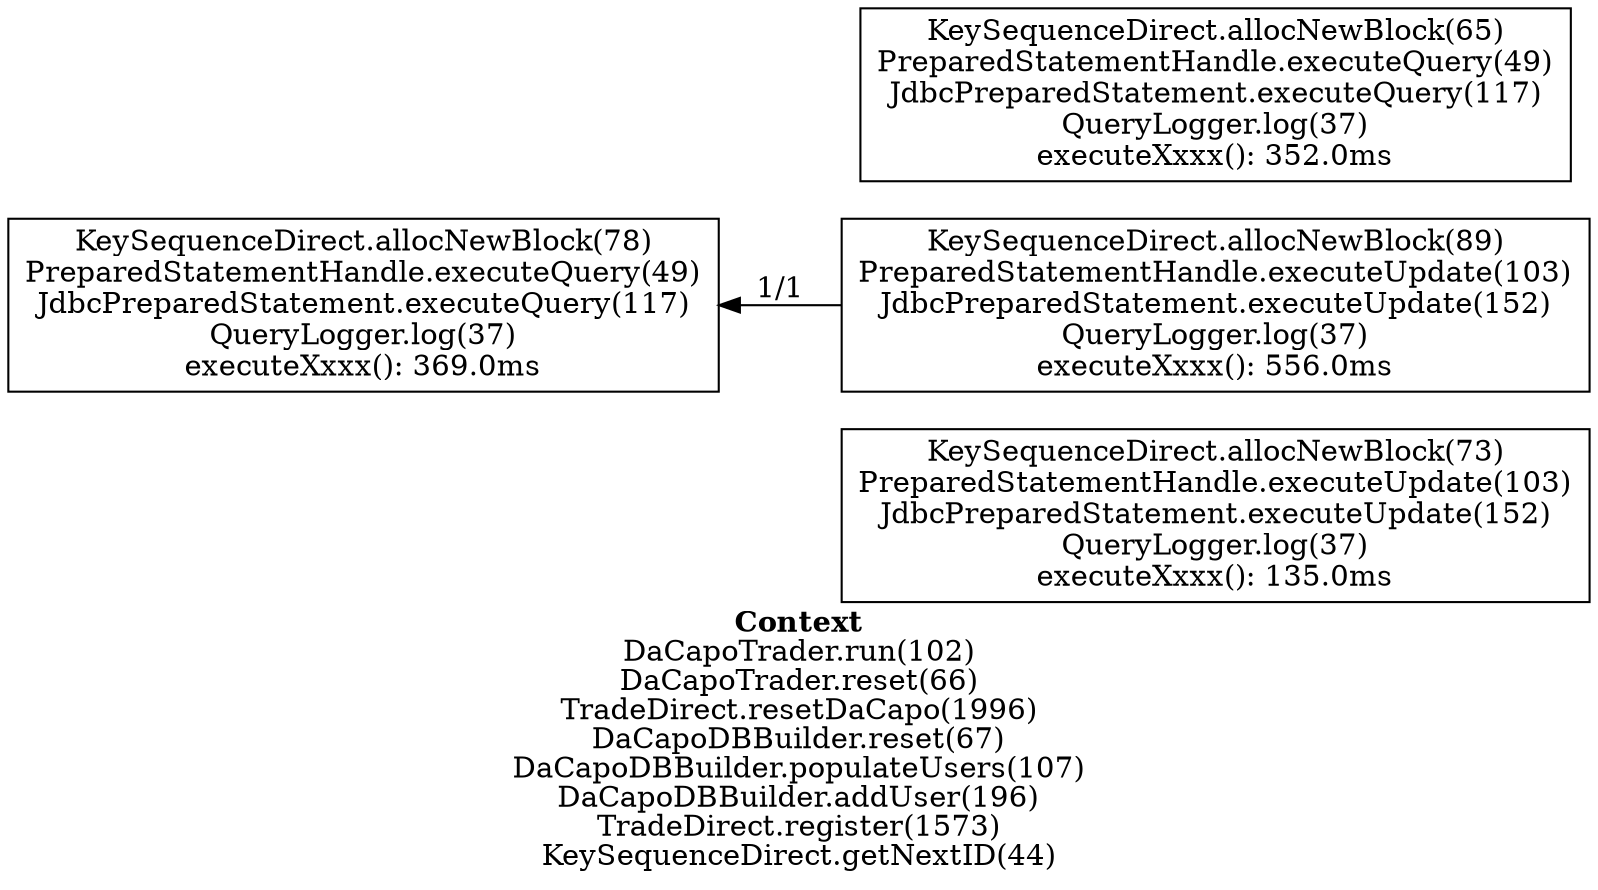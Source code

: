 digraph 213385239 { 
label=<<font face="Times-Bold">Context</font><br/>DaCapoTrader.run(102)<br/>DaCapoTrader.reset(66)<br/>TradeDirect.resetDaCapo(1996)<br/>DaCapoDBBuilder.reset(67)<br/>DaCapoDBBuilder.populateUsers(107)<br/>DaCapoDBBuilder.addUser(196)<br/>TradeDirect.register(1573)<br/>KeySequenceDirect.getNextID(44)>;rankdir=RL;
1 [label="KeySequenceDirect.allocNewBlock(73)\nPreparedStatementHandle.executeUpdate(103)\nJdbcPreparedStatement.executeUpdate(152)\nQueryLogger.log(37)\nexecuteXxxx(): 135.0ms", shape=box];
2 [label="KeySequenceDirect.allocNewBlock(78)\nPreparedStatementHandle.executeQuery(49)\nJdbcPreparedStatement.executeQuery(117)\nQueryLogger.log(37)\nexecuteXxxx(): 369.0ms", shape=box];
3 [label="KeySequenceDirect.allocNewBlock(89)\nPreparedStatementHandle.executeUpdate(103)\nJdbcPreparedStatement.executeUpdate(152)\nQueryLogger.log(37)\nexecuteXxxx(): 556.0ms", shape=box];
4 [label="KeySequenceDirect.allocNewBlock(65)\nPreparedStatementHandle.executeQuery(49)\nJdbcPreparedStatement.executeQuery(117)\nQueryLogger.log(37)\nexecuteXxxx(): 352.0ms", shape=box];
3 -> 2 [label="1/1"];
}

